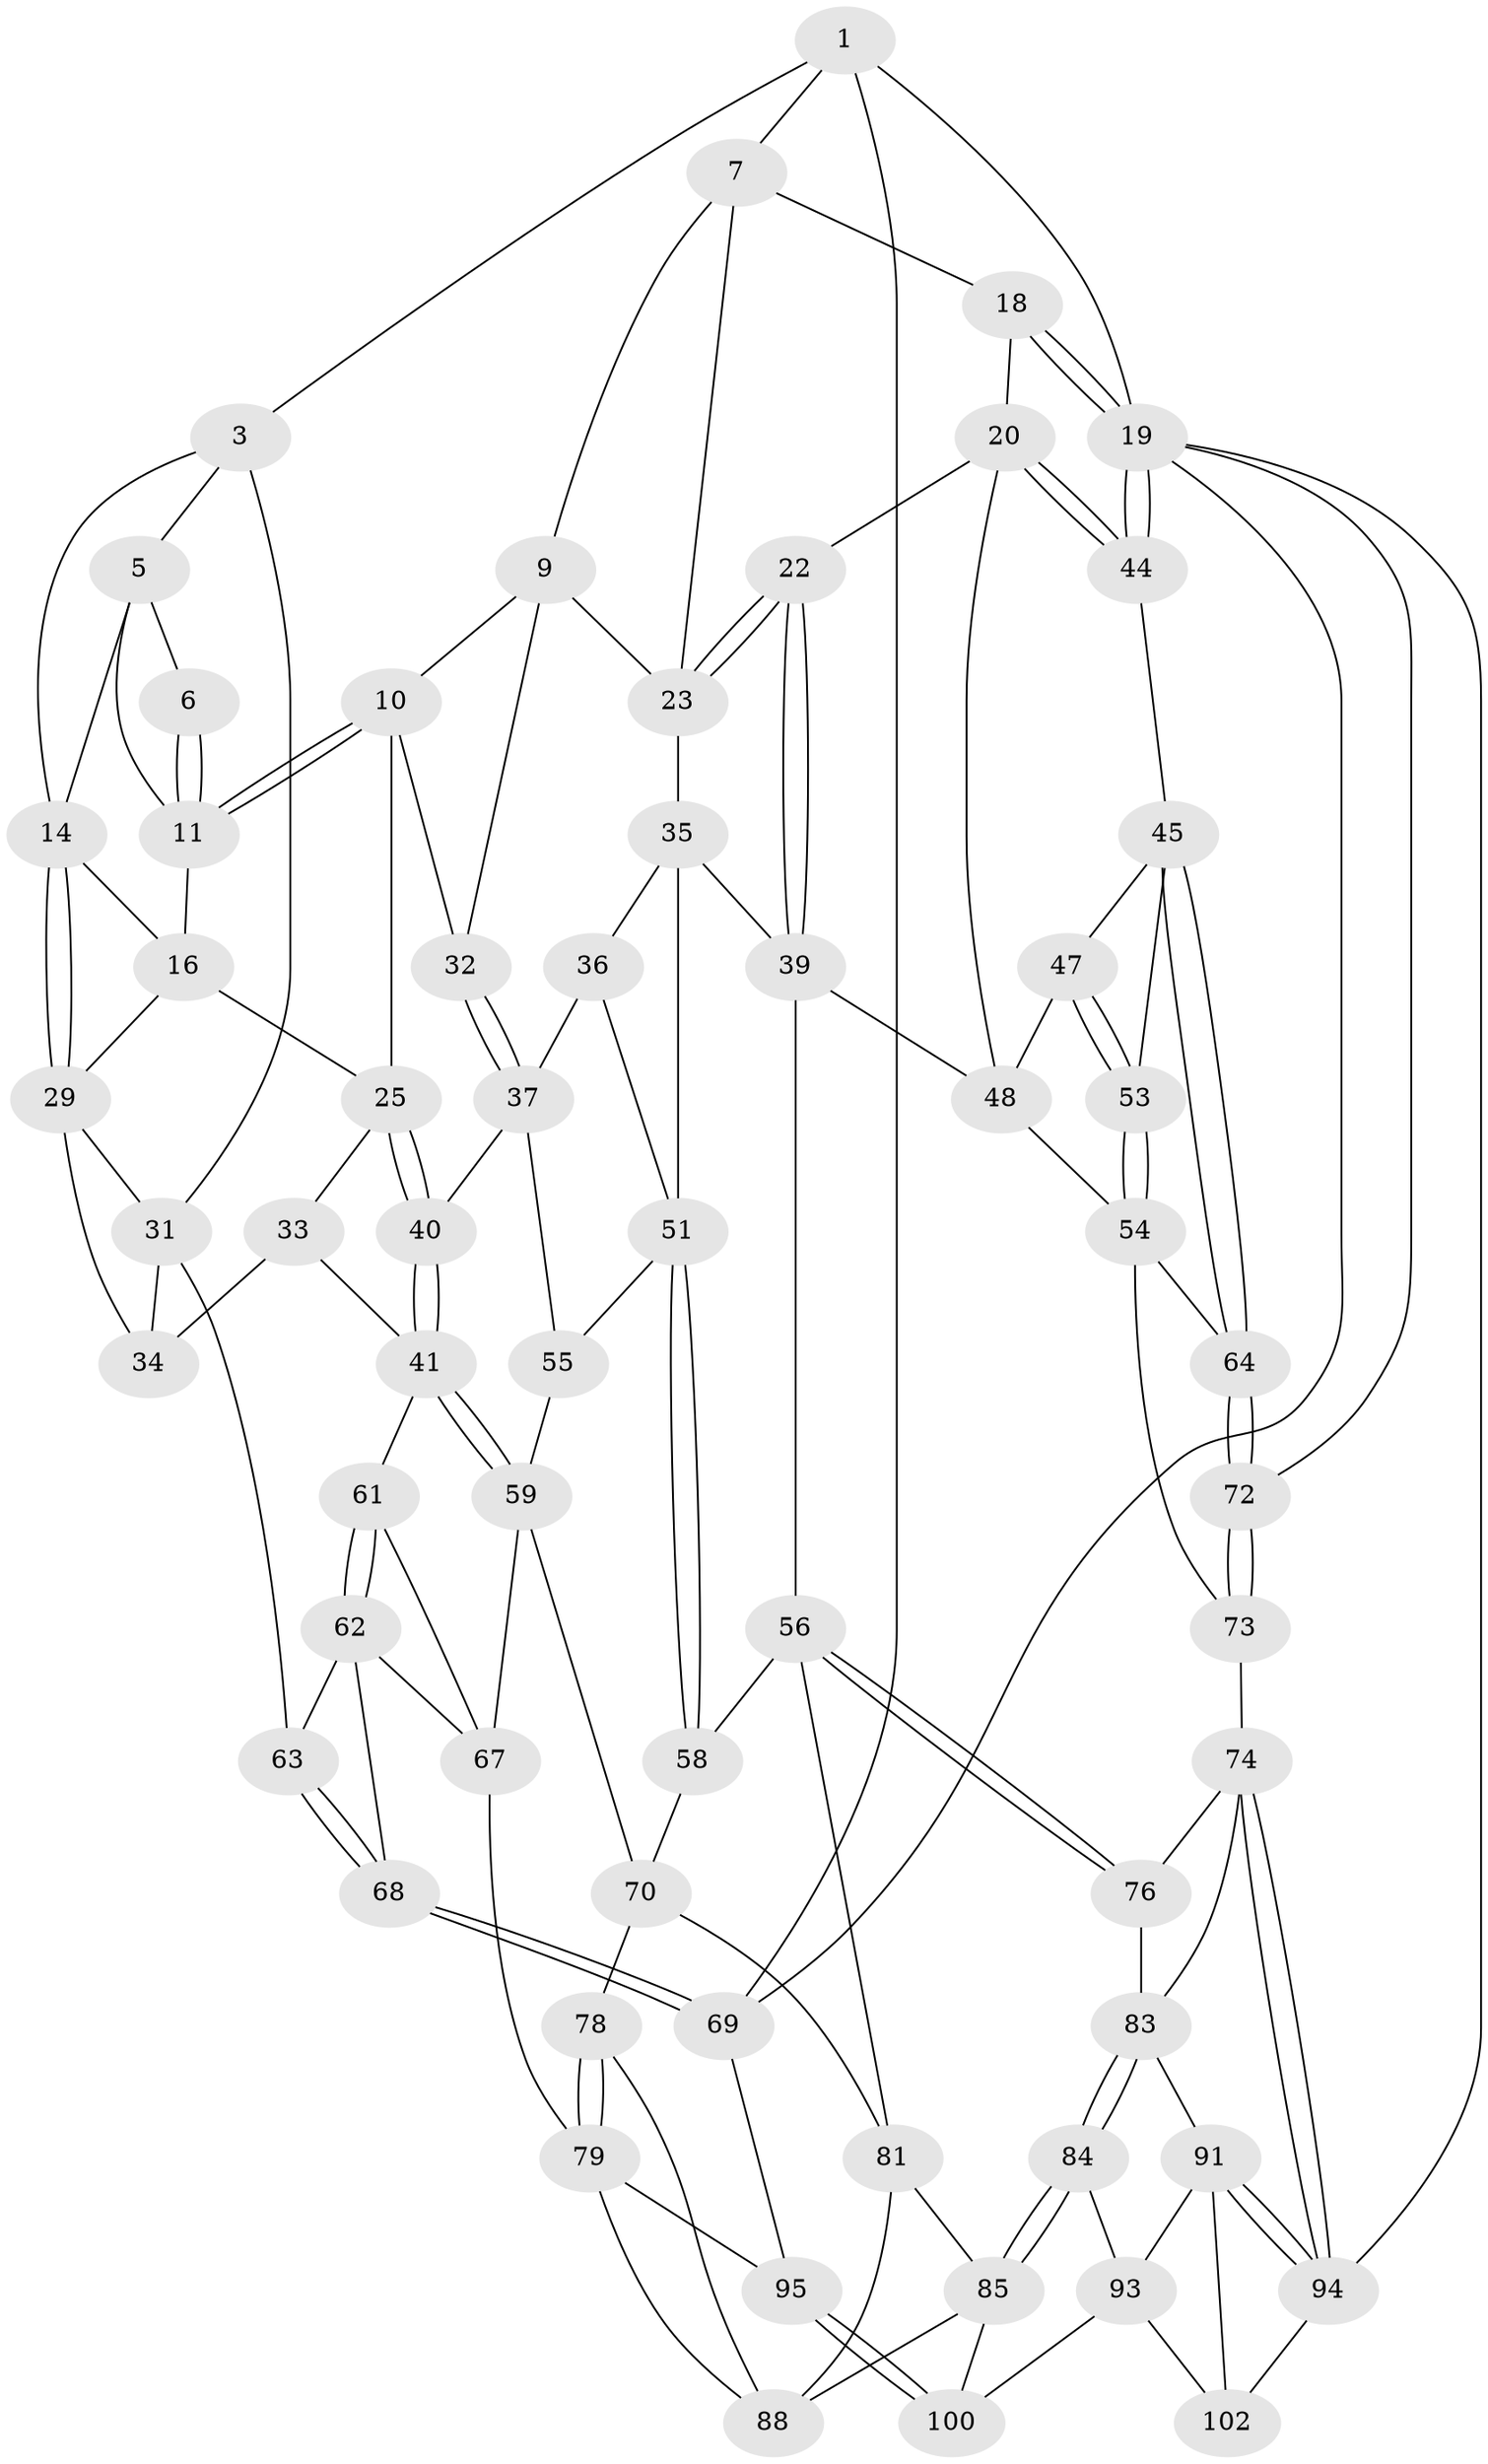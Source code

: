 // original degree distribution, {3: 0.0196078431372549, 6: 0.19607843137254902, 5: 0.5686274509803921, 4: 0.21568627450980393}
// Generated by graph-tools (version 1.1) at 2025/11/02/21/25 10:11:13]
// undirected, 63 vertices, 142 edges
graph export_dot {
graph [start="1"]
  node [color=gray90,style=filled];
  1 [pos="+0.30605915504196785+0",super="+2"];
  3 [pos="+0+0.13174808134676178",super="+4"];
  5 [pos="+0.21132979201629087+0.10371735102964848",super="+13"];
  6 [pos="+0.22538567964330128+0.0794720310378415"];
  7 [pos="+0.45595344237307234+0",super="+8"];
  9 [pos="+0.4335330147831387+0.13067928177442634",super="+28"];
  10 [pos="+0.3028167809411114+0.29910688061285445",super="+24"];
  11 [pos="+0.2814073697514663+0.27767421400548725",super="+12"];
  14 [pos="+0.064746717771319+0.26132978363199394",super="+15"];
  16 [pos="+0.19331761530295505+0.3069223060665798",super="+17"];
  18 [pos="+0.5117827296809174+0"];
  19 [pos="+1+0",super="+71"];
  20 [pos="+0.8396930080439342+0.23321895978470916",super="+21"];
  22 [pos="+0.7404823361365918+0.34519743898917854"];
  23 [pos="+0.5137399950911449+0.17971980242045973",super="+27"];
  25 [pos="+0.2654325563216693+0.3456894272301038",super="+26"];
  29 [pos="+0.0776408663053187+0.34336790804658185",super="+30"];
  31 [pos="+0+0.36864522131148003",super="+60"];
  32 [pos="+0.3893492632245073+0.3661041318492133"];
  33 [pos="+0.13460313217412387+0.44616294799950434"];
  34 [pos="+0.11990044131119755+0.438861387875757"];
  35 [pos="+0.554711427814198+0.39879445505967365",super="+38"];
  36 [pos="+0.4372169503303062+0.43324050178056706"];
  37 [pos="+0.3991045323651959+0.42981219740635446",super="+43"];
  39 [pos="+0.6923224252386548+0.3959816763721533",super="+50"];
  40 [pos="+0.27794643706057515+0.38497047131377027"];
  41 [pos="+0.2203299163208017+0.5381138375815393",super="+42"];
  44 [pos="+1+0"];
  45 [pos="+1+0.47333788680666483",super="+46"];
  47 [pos="+0.9420224032060532+0.40808974494583145"];
  48 [pos="+0.847113594000726+0.3419086680016952",super="+49"];
  51 [pos="+0.535451166115161+0.6080625665303118",super="+52"];
  53 [pos="+0.8952743644529793+0.5532645128197048"];
  54 [pos="+0.8626748516350679+0.6115791294616294",super="+65"];
  55 [pos="+0.3320405381788027+0.5373861844146508"];
  56 [pos="+0.6609895045524584+0.6656560247422302",super="+57"];
  58 [pos="+0.5450620831217919+0.6242745555696789"];
  59 [pos="+0.2746996831744779+0.5700092281376068",super="+66"];
  61 [pos="+0.005838720166445986+0.6653947474354496"];
  62 [pos="+0+0.6755607165554857",super="+82"];
  63 [pos="+0+0.6687948406055929"];
  64 [pos="+1+0.5278559599368569"];
  67 [pos="+0.2589162743924468+0.6944412246360927",super="+80"];
  68 [pos="+0+0.8170099190732265",super="+97"];
  69 [pos="+0+1",super="+96"];
  70 [pos="+0.4080974451452772+0.7085529439090847",super="+77"];
  72 [pos="+1+0.8885056148502894"];
  73 [pos="+0.9511433693987879+0.8269103811733622"];
  74 [pos="+0.9326127282196837+0.8351166410959343",super="+75"];
  76 [pos="+0.6817005372636522+0.6980469957211867"];
  78 [pos="+0.3796608817488067+0.8261793304288674"];
  79 [pos="+0.2978866388816407+0.8485187389461921",super="+90"];
  81 [pos="+0.5518461778659697+0.8133912841909668",super="+86"];
  83 [pos="+0.6707689309699335+0.8480389361606356",super="+87"];
  84 [pos="+0.5921949940364344+0.903537604602526"];
  85 [pos="+0.5522341478361864+0.887277728588269",super="+98"];
  88 [pos="+0.3893588273391058+0.8359026920536695",super="+89"];
  91 [pos="+0.7306378287383261+0.9095947810661427",super="+92"];
  93 [pos="+0.5986701332763581+0.9086189038550055",super="+99"];
  94 [pos="+0.8191504479923056+1",super="+101"];
  95 [pos="+0.27620392782151904+1"];
  100 [pos="+0.504277334102348+1"];
  102 [pos="+0.7242060114761985+1"];
  1 -- 7;
  1 -- 3;
  1 -- 19;
  1 -- 69;
  3 -- 31;
  3 -- 5;
  3 -- 14;
  5 -- 6;
  5 -- 11;
  5 -- 14;
  6 -- 11;
  6 -- 11;
  7 -- 18;
  7 -- 9;
  7 -- 23;
  9 -- 10;
  9 -- 32;
  9 -- 23;
  10 -- 11;
  10 -- 11;
  10 -- 32;
  10 -- 25;
  11 -- 16;
  14 -- 29;
  14 -- 29;
  14 -- 16;
  16 -- 25;
  16 -- 29;
  18 -- 19;
  18 -- 19;
  18 -- 20;
  19 -- 44;
  19 -- 44;
  19 -- 72;
  19 -- 69;
  19 -- 94;
  20 -- 44;
  20 -- 44;
  20 -- 48;
  20 -- 22;
  22 -- 23;
  22 -- 23;
  22 -- 39;
  22 -- 39;
  23 -- 35;
  25 -- 40;
  25 -- 40;
  25 -- 33;
  29 -- 34;
  29 -- 31;
  31 -- 34;
  31 -- 63;
  32 -- 37;
  32 -- 37;
  33 -- 34;
  33 -- 41;
  35 -- 36;
  35 -- 51;
  35 -- 39;
  36 -- 37;
  36 -- 51;
  37 -- 40;
  37 -- 55;
  39 -- 56;
  39 -- 48;
  40 -- 41;
  40 -- 41;
  41 -- 59;
  41 -- 59;
  41 -- 61;
  44 -- 45;
  45 -- 64;
  45 -- 64;
  45 -- 53;
  45 -- 47;
  47 -- 48;
  47 -- 53;
  47 -- 53;
  48 -- 54;
  51 -- 58;
  51 -- 58;
  51 -- 55;
  53 -- 54;
  53 -- 54;
  54 -- 64;
  54 -- 73;
  55 -- 59;
  56 -- 76;
  56 -- 76;
  56 -- 81;
  56 -- 58;
  58 -- 70;
  59 -- 67;
  59 -- 70;
  61 -- 62;
  61 -- 62;
  61 -- 67;
  62 -- 63;
  62 -- 68;
  62 -- 67;
  63 -- 68;
  63 -- 68;
  64 -- 72;
  64 -- 72;
  67 -- 79;
  68 -- 69 [weight=2];
  68 -- 69;
  69 -- 95;
  70 -- 81;
  70 -- 78;
  72 -- 73;
  72 -- 73;
  73 -- 74;
  74 -- 94;
  74 -- 94;
  74 -- 76;
  74 -- 83;
  76 -- 83;
  78 -- 79;
  78 -- 79;
  78 -- 88;
  79 -- 95;
  79 -- 88;
  81 -- 88;
  81 -- 85;
  83 -- 84;
  83 -- 84;
  83 -- 91;
  84 -- 85;
  84 -- 85;
  84 -- 93;
  85 -- 100;
  85 -- 88;
  91 -- 94;
  91 -- 94;
  91 -- 93;
  91 -- 102;
  93 -- 100;
  93 -- 102;
  94 -- 102;
  95 -- 100;
  95 -- 100;
}
